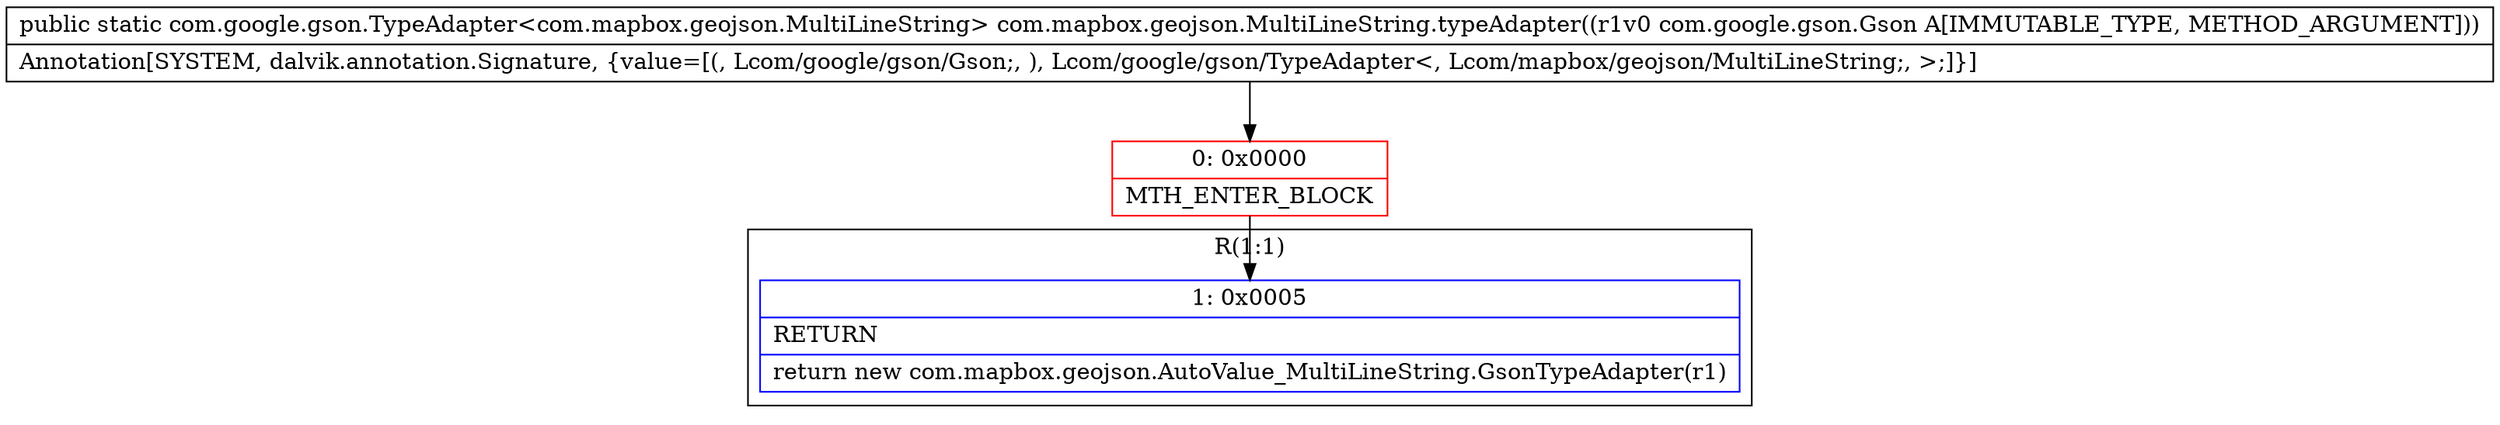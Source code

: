 digraph "CFG forcom.mapbox.geojson.MultiLineString.typeAdapter(Lcom\/google\/gson\/Gson;)Lcom\/google\/gson\/TypeAdapter;" {
subgraph cluster_Region_1417944852 {
label = "R(1:1)";
node [shape=record,color=blue];
Node_1 [shape=record,label="{1\:\ 0x0005|RETURN\l|return new com.mapbox.geojson.AutoValue_MultiLineString.GsonTypeAdapter(r1)\l}"];
}
Node_0 [shape=record,color=red,label="{0\:\ 0x0000|MTH_ENTER_BLOCK\l}"];
MethodNode[shape=record,label="{public static com.google.gson.TypeAdapter\<com.mapbox.geojson.MultiLineString\> com.mapbox.geojson.MultiLineString.typeAdapter((r1v0 com.google.gson.Gson A[IMMUTABLE_TYPE, METHOD_ARGUMENT]))  | Annotation[SYSTEM, dalvik.annotation.Signature, \{value=[(, Lcom\/google\/gson\/Gson;, ), Lcom\/google\/gson\/TypeAdapter\<, Lcom\/mapbox\/geojson\/MultiLineString;, \>;]\}]\l}"];
MethodNode -> Node_0;
Node_0 -> Node_1;
}

